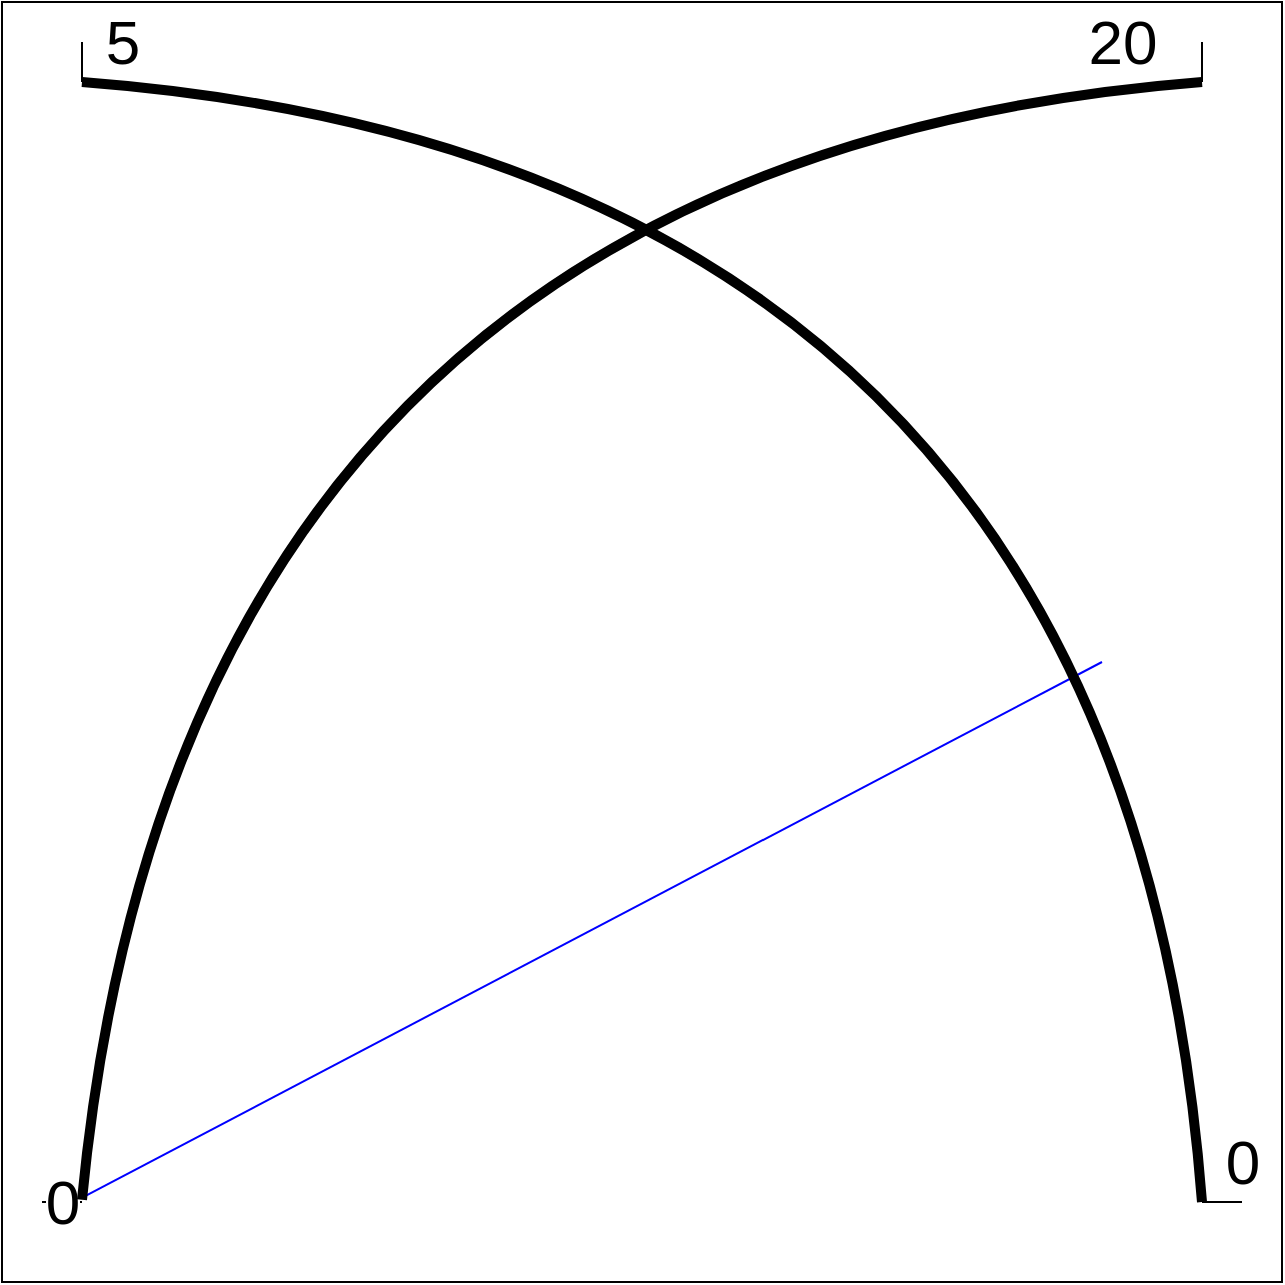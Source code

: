 <mxfile version="13.7.9" type="device"><diagram id="mZ7GLkikTPH66EcSpmDH" name="Page-1"><mxGraphModel dx="3344" dy="1584" grid="1" gridSize="10" guides="1" tooltips="1" connect="1" arrows="1" fold="1" page="1" pageScale="1" pageWidth="1200" pageHeight="1200" math="0" shadow="0"><root><mxCell id="0"/><mxCell id="1" parent="0"/><mxCell id="M2G5sgYoG6DnEObdoTzl-20" value="" style="whiteSpace=wrap;html=1;aspect=fixed;fontSize=31;" vertex="1" parent="1"><mxGeometry x="-1160" y="40" width="640" height="640" as="geometry"/></mxCell><mxCell id="M2G5sgYoG6DnEObdoTzl-8" value="5" style="endArrow=none;html=1;fontSize=31;" edge="1" parent="1"><mxGeometry x="-1680" y="70" width="50" height="50" as="geometry"><mxPoint x="-1120" y="60" as="sourcePoint"/><mxPoint x="-1120" y="80" as="targetPoint"/><mxPoint x="20" y="-10" as="offset"/></mxGeometry></mxCell><mxCell id="M2G5sgYoG6DnEObdoTzl-15" value="0" style="endArrow=none;html=1;fontSize=31;" edge="1" parent="1"><mxGeometry x="-1680" y="70" width="50" height="50" as="geometry"><mxPoint x="-540" y="640" as="sourcePoint"/><mxPoint x="-560" y="640" as="targetPoint"/><mxPoint x="10" y="-20" as="offset"/></mxGeometry></mxCell><mxCell id="M2G5sgYoG6DnEObdoTzl-12" value="0" style="endArrow=none;html=1;fontSize=31;entryX=0;entryY=0.5;entryDx=0;entryDy=0;entryPerimeter=0;" edge="1" parent="1"><mxGeometry x="-1140" y="60" width="50" height="50" as="geometry"><mxPoint x="-1140" y="640" as="sourcePoint"/><mxPoint x="-1120" y="640" as="targetPoint"/><mxPoint as="offset"/></mxGeometry></mxCell><mxCell id="M2G5sgYoG6DnEObdoTzl-13" value="20" style="endArrow=none;html=1;fontSize=31;" edge="1" parent="1"><mxGeometry x="-1200" y="40" width="50" height="50" as="geometry"><mxPoint x="-560" y="60" as="sourcePoint"/><mxPoint x="-560" y="80" as="targetPoint"/><mxPoint x="-40" y="-10" as="offset"/></mxGeometry></mxCell><mxCell id="M2G5sgYoG6DnEObdoTzl-19" value="" style="endArrow=none;html=1;fontSize=31;exitX=0.002;exitY=0.497;exitDx=0;exitDy=0;exitPerimeter=0;strokeColor=#0000FF;" edge="1" parent="1"><mxGeometry width="50" height="50" relative="1" as="geometry"><mxPoint x="-1117.76" y="636.64" as="sourcePoint"/><mxPoint x="-610" y="370" as="targetPoint"/></mxGeometry></mxCell><mxCell id="M2G5sgYoG6DnEObdoTzl-21" value="" style="curved=1;endArrow=none;html=1;fontSize=31;exitX=0;exitY=0.499;exitDx=0;exitDy=0;exitPerimeter=0;endFill=0;strokeWidth=5;" edge="1" parent="1"><mxGeometry width="50" height="50" relative="1" as="geometry"><mxPoint x="-1120" y="638.88" as="sourcePoint"/><mxPoint x="-560" y="80" as="targetPoint"/><Array as="points"><mxPoint x="-1070" y="120"/></Array></mxGeometry></mxCell><mxCell id="M2G5sgYoG6DnEObdoTzl-22" value="" style="curved=1;endArrow=none;html=1;fontSize=31;endFill=0;entryX=0.5;entryY=0;entryDx=0;entryDy=0;entryPerimeter=0;strokeWidth=5;" edge="1" parent="1"><mxGeometry width="50" height="50" relative="1" as="geometry"><mxPoint x="-560" y="640" as="sourcePoint"/><mxPoint x="-1120" y="80" as="targetPoint"/><Array as="points"><mxPoint x="-600" y="120"/></Array></mxGeometry></mxCell></root></mxGraphModel></diagram></mxfile>